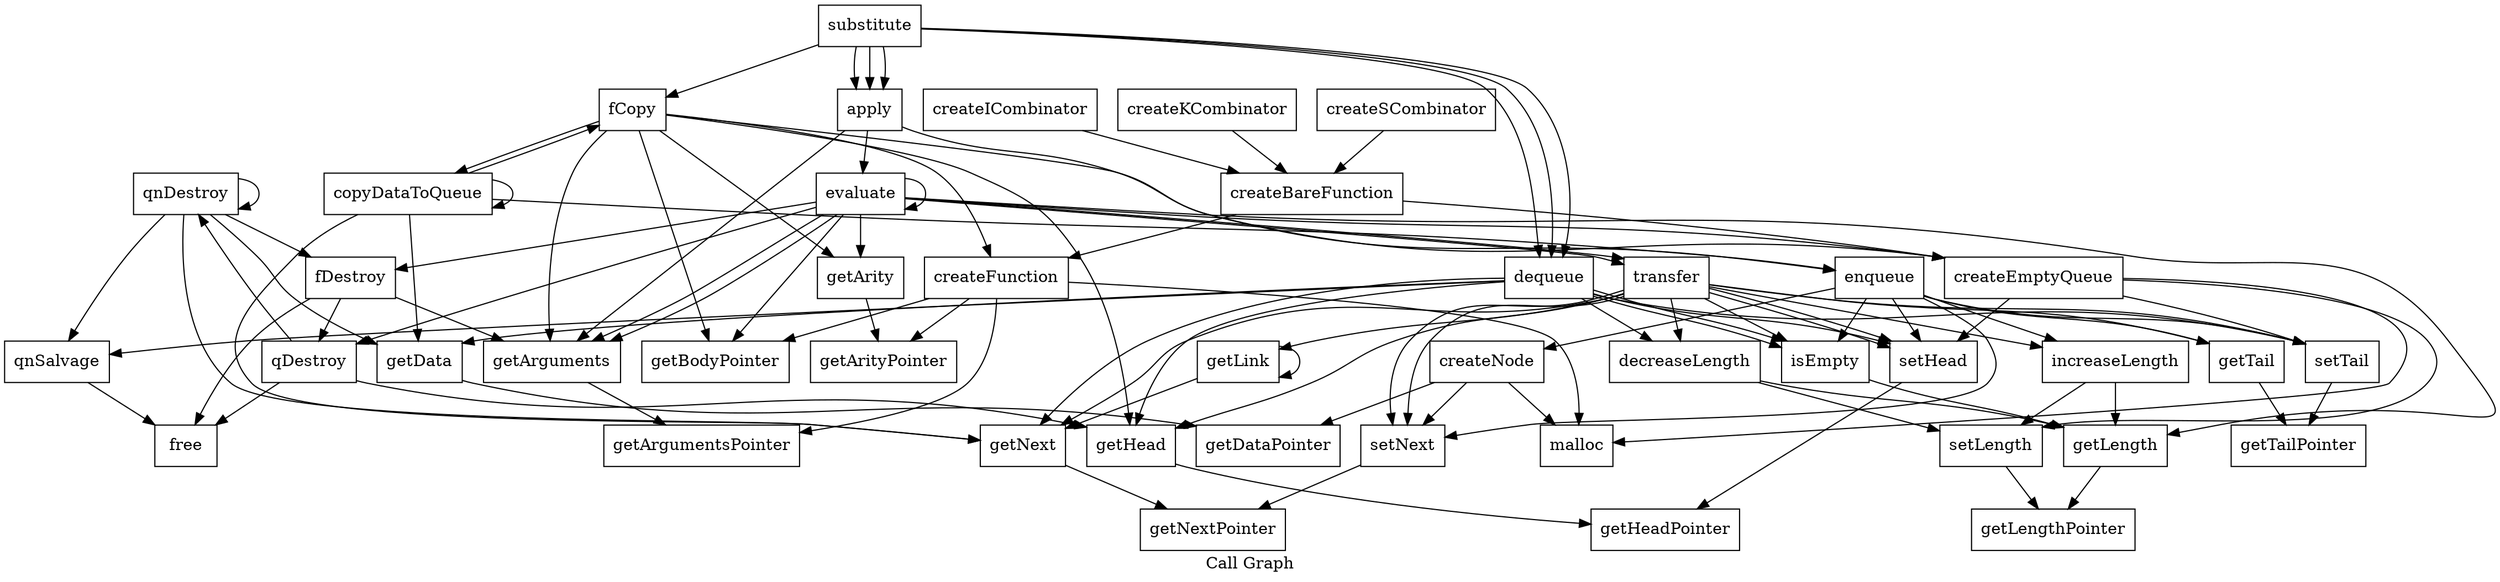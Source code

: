 digraph "Call Graph" {
	label="Call Graph";

	Node0x9b57f80 [shape=record,label="{malloc}"];
	Node0x9b54990 [shape=record,label="{free}"];
	Node0x9b5fe70 [shape=record,label="{getBodyPointer}"];
	Node0x9b5fef0 [shape=record,label="{getArityPointer}"];
	Node0x9b5ff28 [shape=record,label="{getArgumentsPointer}"];
	Node0x9b5fea8 [shape=record,label="{getDataPointer}"];
	Node0x9b5ffe8 [shape=record,label="{getNextPointer}"];
	Node0x9b60020 [shape=record,label="{getLengthPointer}"];
	Node0x9b60058 [shape=record,label="{getHeadPointer}"];
	Node0x9b5ff60 [shape=record,label="{getTailPointer}"];
	Node0x9b5ff98 [shape=record,label="{getData}"];
	Node0x9b5ff98 -> Node0x9b5fea8;
	Node0x9b60380 [shape=record,label="{getNext}"];
	Node0x9b60380 -> Node0x9b5ffe8;
	Node0x9b603d0 [shape=record,label="{setNext}"];
	Node0x9b603d0 -> Node0x9b5ffe8;
	Node0x9b60420 [shape=record,label="{getLink}"];
	Node0x9b60420 -> Node0x9b60380;
	Node0x9b60420 -> Node0x9b60420;
	Node0x9b60438 [shape=record,label="{createNode}"];
	Node0x9b60438 -> Node0x9b57f80;
	Node0x9b60438 -> Node0x9b5fea8;
	Node0x9b60438 -> Node0x9b603d0;
	Node0x9b60498 [shape=record,label="{qnDestroy}"];
	Node0x9b60498 -> Node0x9b60380;
	Node0x9b60498 -> Node0x9b5ff98;
	Node0x9b60498 -> Node0x9b60540;
	Node0x9b60498 -> Node0x9b605e0;
	Node0x9b60498 -> Node0x9b60498;
	Node0x9b60540 [shape=record,label="{fDestroy}"];
	Node0x9b60540 -> Node0x9b606d8;
	Node0x9b60540 -> Node0x9b621f0;
	Node0x9b60540 -> Node0x9b54990;
	Node0x9b605e0 [shape=record,label="{qnSalvage}"];
	Node0x9b605e0 -> Node0x9b54990;
	Node0x9b60598 [shape=record,label="{getLength}"];
	Node0x9b60598 -> Node0x9b60020;
	Node0x9b600a8 [shape=record,label="{setLength}"];
	Node0x9b600a8 -> Node0x9b60020;
	Node0x9b600f8 [shape=record,label="{getHead}"];
	Node0x9b600f8 -> Node0x9b60058;
	Node0x9b60148 [shape=record,label="{setHead}"];
	Node0x9b60148 -> Node0x9b60058;
	Node0x9b608a8 [shape=record,label="{getTail}"];
	Node0x9b608a8 -> Node0x9b5ff60;
	Node0x9b608f8 [shape=record,label="{setTail}"];
	Node0x9b608f8 -> Node0x9b5ff60;
	Node0x9b60948 [shape=record,label="{isEmpty}"];
	Node0x9b60948 -> Node0x9b60598;
	Node0x9b60998 [shape=record,label="{increaseLength}"];
	Node0x9b60998 -> Node0x9b60598;
	Node0x9b60998 -> Node0x9b600a8;
	Node0x9b609b0 [shape=record,label="{decreaseLength}"];
	Node0x9b609b0 -> Node0x9b60598;
	Node0x9b609b0 -> Node0x9b600a8;
	Node0x9b60a10 [shape=record,label="{enqueue}"];
	Node0x9b60a10 -> Node0x9b60438;
	Node0x9b60a10 -> Node0x9b60948;
	Node0x9b60a10 -> Node0x9b60148;
	Node0x9b60a10 -> Node0x9b608a8;
	Node0x9b60a10 -> Node0x9b603d0;
	Node0x9b60a10 -> Node0x9b608f8;
	Node0x9b60a10 -> Node0x9b60998;
	Node0x9b60a70 [shape=record,label="{dequeue}"];
	Node0x9b60a70 -> Node0x9b60948;
	Node0x9b60a70 -> Node0x9b600f8;
	Node0x9b60a70 -> Node0x9b5ff98;
	Node0x9b60a70 -> Node0x9b60380;
	Node0x9b60a70 -> Node0x9b60148;
	Node0x9b60a70 -> Node0x9b609b0;
	Node0x9b60a70 -> Node0x9b60948;
	Node0x9b60a70 -> Node0x9b608f8;
	Node0x9b60a70 -> Node0x9b605e0;
	Node0x9b60ad0 [shape=record,label="{transfer}"];
	Node0x9b60ad0 -> Node0x9b60948;
	Node0x9b60ad0 -> Node0x9b600f8;
	Node0x9b60ad0 -> Node0x9b60420;
	Node0x9b60ad0 -> Node0x9b60380;
	Node0x9b60ad0 -> Node0x9b60148;
	Node0x9b60ad0 -> Node0x9b609b0;
	Node0x9b60ad0 -> Node0x9b60998;
	Node0x9b60ad0 -> Node0x9b60148;
	Node0x9b60ad0 -> Node0x9b608a8;
	Node0x9b60ad0 -> Node0x9b603d0;
	Node0x9b60ad0 -> Node0x9b608f8;
	Node0x9b60ad0 -> Node0x9b603d0;
	Node0x9b62340 [shape=record,label="{createEmptyQueue}"];
	Node0x9b62340 -> Node0x9b57f80;
	Node0x9b62340 -> Node0x9b600a8;
	Node0x9b62340 -> Node0x9b60148;
	Node0x9b62340 -> Node0x9b608f8;
	Node0x9b62358 [shape=record,label="{copyDataToQueue}"];
	Node0x9b62358 -> Node0x9b5ff98;
	Node0x9b62358 -> Node0x9b62208;
	Node0x9b62358 -> Node0x9b60a10;
	Node0x9b62358 -> Node0x9b60380;
	Node0x9b62358 -> Node0x9b62358;
	Node0x9b62208 [shape=record,label="{fCopy}"];
	Node0x9b62208 -> Node0x9b62220;
	Node0x9b62208 -> Node0x9b5fe70;
	Node0x9b62208 -> Node0x9b606d8;
	Node0x9b62208 -> Node0x9b600f8;
	Node0x9b62208 -> Node0x9b62340;
	Node0x9b62208 -> Node0x9b62358;
	Node0x9b62208 -> Node0x9b60758;
	Node0x9b621f0 [shape=record,label="{qDestroy}"];
	Node0x9b621f0 -> Node0x9b600f8;
	Node0x9b621f0 -> Node0x9b60498;
	Node0x9b621f0 -> Node0x9b54990;
	Node0x9b62220 [shape=record,label="{getArity}"];
	Node0x9b62220 -> Node0x9b5fef0;
	Node0x9b606d8 [shape=record,label="{getArguments}"];
	Node0x9b606d8 -> Node0x9b5ff28;
	Node0x9b60728 [shape=record,label="{substitute}"];
	Node0x9b60728 -> Node0x9b60a70;
	Node0x9b60728 -> Node0x9b60a70;
	Node0x9b60728 -> Node0x9b60a70;
	Node0x9b60728 -> Node0x9b62208;
	Node0x9b60728 -> Node0x9b60740;
	Node0x9b60728 -> Node0x9b60740;
	Node0x9b60728 -> Node0x9b60740;
	Node0x9b60740 [shape=record,label="{apply}"];
	Node0x9b60740 -> Node0x9b606d8;
	Node0x9b60740 -> Node0x9b60a10;
	Node0x9b60740 -> Node0x9b60868;
	Node0x9b60868 [shape=record,label="{evaluate}"];
	Node0x9b60868 -> Node0x9b606d8;
	Node0x9b60868 -> Node0x9b60598;
	Node0x9b60868 -> Node0x9b62220;
	Node0x9b60868 -> Node0x9b5fe70;
	Node0x9b60868 -> Node0x9b62340;
	Node0x9b60868 -> Node0x9b60ad0;
	Node0x9b60868 -> Node0x9b621f0;
	Node0x9b60868 -> Node0x9b606d8;
	Node0x9b60868 -> Node0x9b60ad0;
	Node0x9b60868 -> Node0x9b60540;
	Node0x9b60868 -> Node0x9b60868;
	Node0x9b60758 [shape=record,label="{createFunction}"];
	Node0x9b60758 -> Node0x9b57f80;
	Node0x9b60758 -> Node0x9b5fe70;
	Node0x9b60758 -> Node0x9b5fef0;
	Node0x9b60758 -> Node0x9b5ff28;
	Node0x9b62c40 [shape=record,label="{createBareFunction}"];
	Node0x9b62c40 -> Node0x9b62340;
	Node0x9b62c40 -> Node0x9b60758;
	Node0x9b62db0 [shape=record,label="{createICombinator}"];
	Node0x9b62db0 -> Node0x9b62c40;
	Node0x9b623f0 [shape=record,label="{createKCombinator}"];
	Node0x9b623f0 -> Node0x9b62c40;
	Node0x9b62440 [shape=record,label="{createSCombinator}"];
	Node0x9b62440 -> Node0x9b62c40;
}
